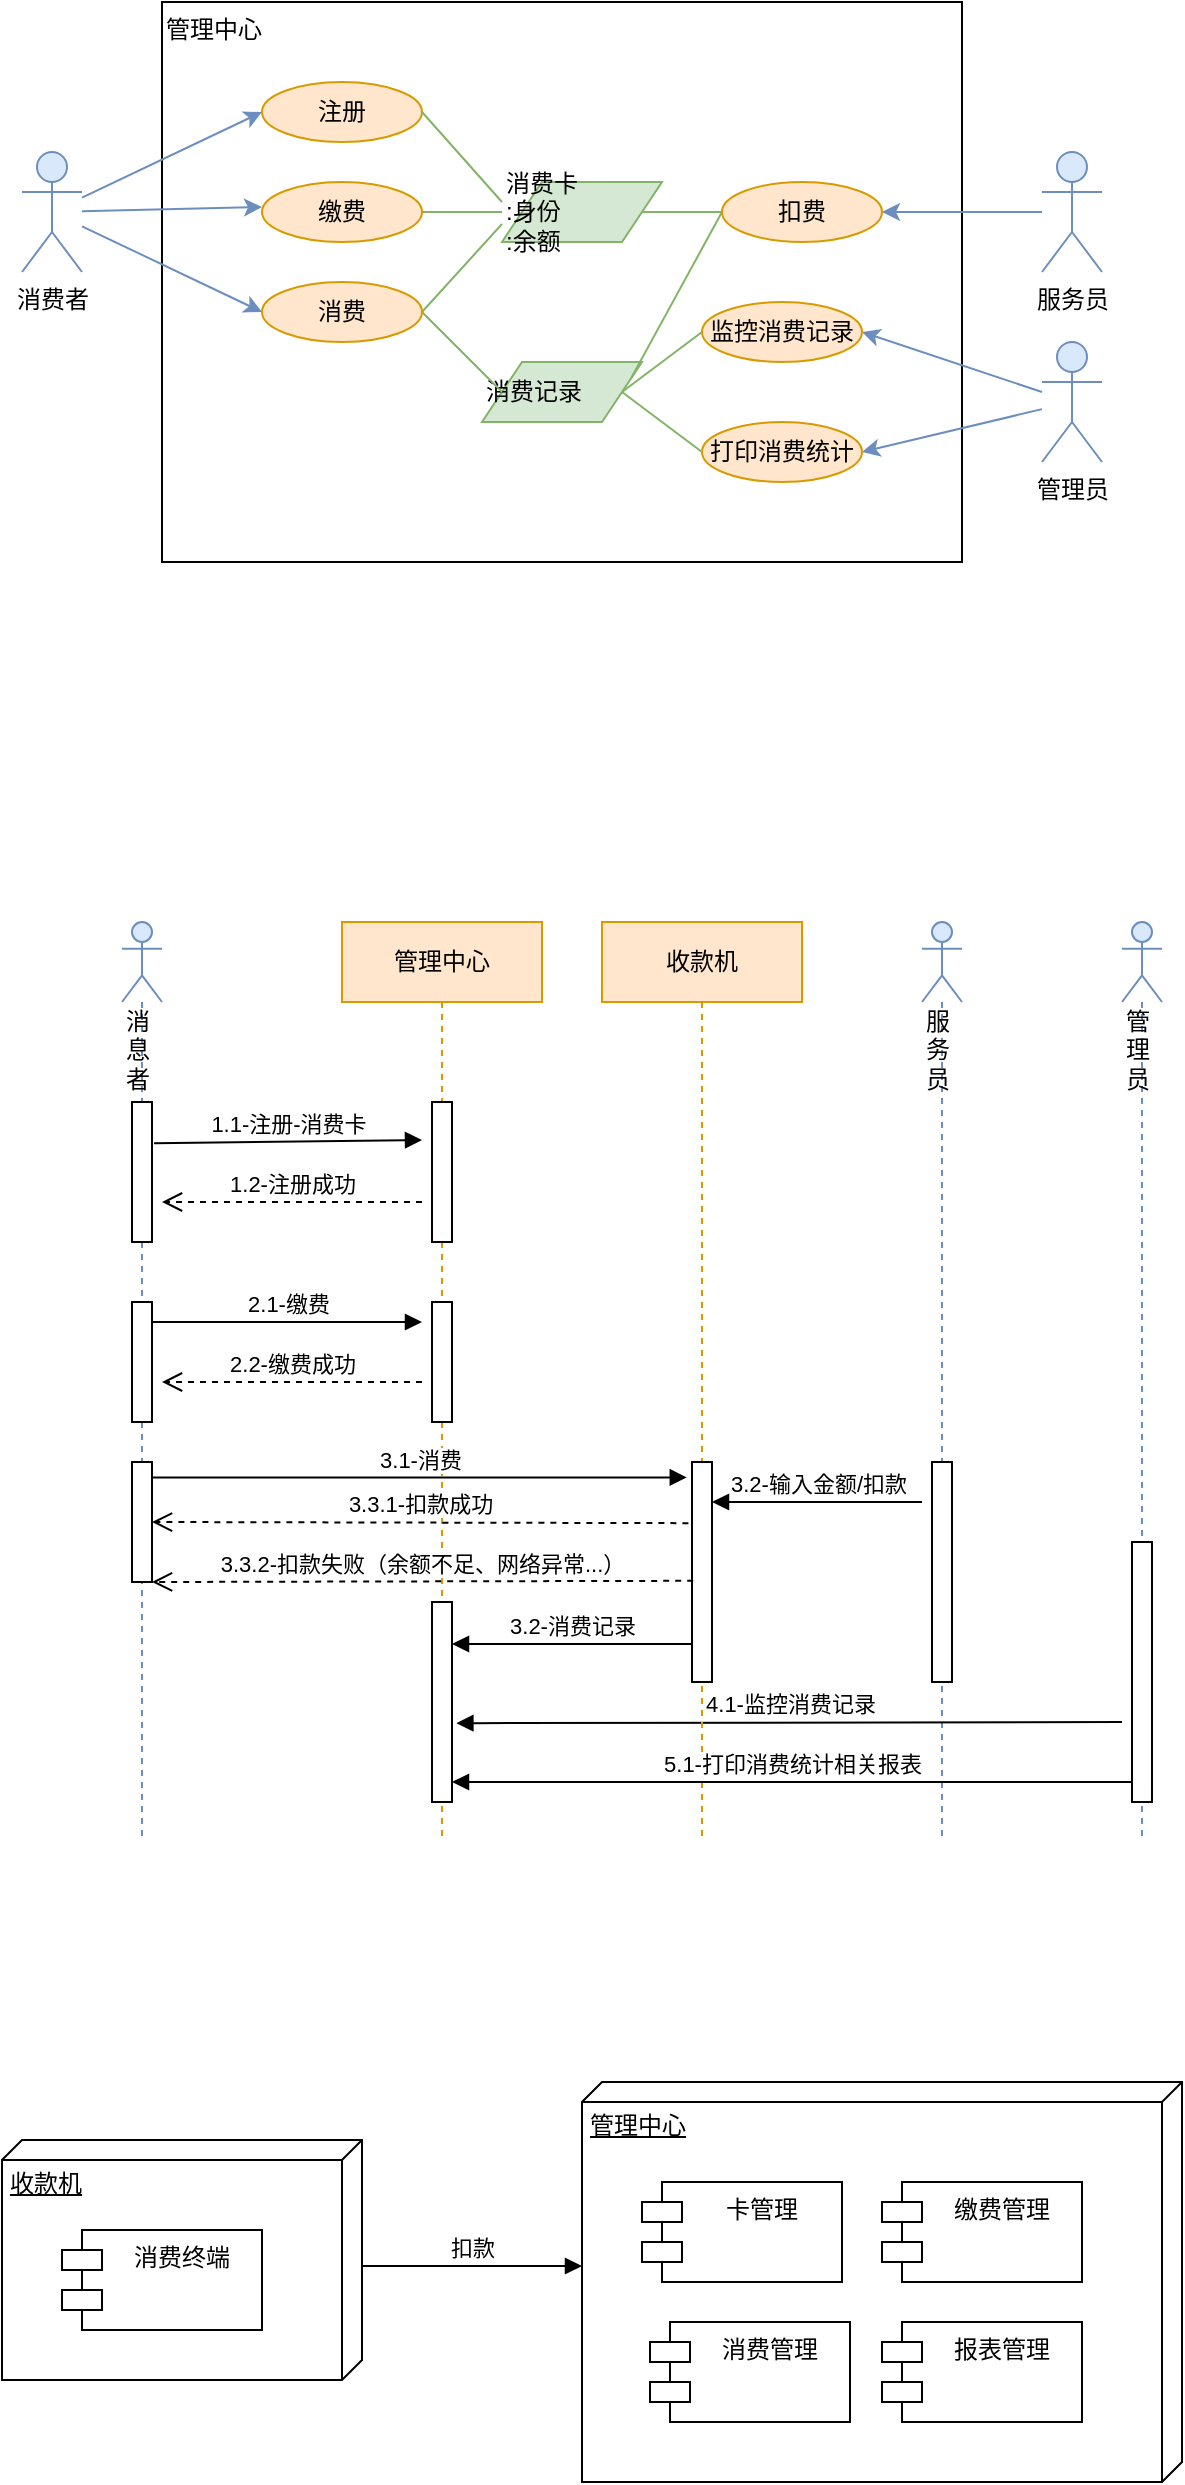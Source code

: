 <mxfile version="13.7.3" type="github">
  <diagram id="fpTGBzLA4DZg_G3Q7GAP" name="Page-1">
    <mxGraphModel dx="1038" dy="554" grid="1" gridSize="10" guides="1" tooltips="1" connect="1" arrows="1" fold="1" page="1" pageScale="1" pageWidth="827" pageHeight="1169" math="0" shadow="0">
      <root>
        <mxCell id="0" />
        <mxCell id="1" parent="0" />
        <mxCell id="zmjkEydDW2bUeKECNTXz-2" value="管理中心" style="rounded=0;whiteSpace=wrap;html=1;align=left;horizontal=1;verticalAlign=top;" vertex="1" parent="1">
          <mxGeometry x="150" y="40" width="400" height="280" as="geometry" />
        </mxCell>
        <mxCell id="zmjkEydDW2bUeKECNTXz-1" value="消费者" style="shape=umlActor;verticalLabelPosition=bottom;verticalAlign=top;html=1;outlineConnect=0;fillColor=#dae8fc;strokeColor=#6c8ebf;" vertex="1" parent="1">
          <mxGeometry x="80" y="115" width="30" height="60" as="geometry" />
        </mxCell>
        <mxCell id="zmjkEydDW2bUeKECNTXz-4" value="注册" style="ellipse;whiteSpace=wrap;html=1;fillColor=#ffe6cc;strokeColor=#d79b00;" vertex="1" parent="1">
          <mxGeometry x="200" y="80" width="80" height="30" as="geometry" />
        </mxCell>
        <mxCell id="zmjkEydDW2bUeKECNTXz-35" style="edgeStyle=none;rounded=0;orthogonalLoop=1;jettySize=auto;html=1;entryX=1;entryY=0.5;entryDx=0;entryDy=0;endArrow=none;endFill=0;fillColor=#d5e8d4;strokeColor=#82b366;" edge="1" parent="1" target="zmjkEydDW2bUeKECNTXz-9">
          <mxGeometry relative="1" as="geometry">
            <mxPoint x="320" y="145" as="sourcePoint" />
          </mxGeometry>
        </mxCell>
        <mxCell id="zmjkEydDW2bUeKECNTXz-36" style="edgeStyle=none;rounded=0;orthogonalLoop=1;jettySize=auto;html=1;entryX=1;entryY=0.5;entryDx=0;entryDy=0;endArrow=none;endFill=0;fillColor=#d5e8d4;strokeColor=#82b366;" edge="1" parent="1" target="zmjkEydDW2bUeKECNTXz-21">
          <mxGeometry relative="1" as="geometry">
            <mxPoint x="320" y="151" as="sourcePoint" />
          </mxGeometry>
        </mxCell>
        <mxCell id="zmjkEydDW2bUeKECNTXz-5" value="消费卡&lt;br&gt;:身份&lt;br&gt;:余额" style="shape=parallelogram;perimeter=parallelogramPerimeter;whiteSpace=wrap;html=1;fixedSize=1;align=left;fillColor=#d5e8d4;strokeColor=#82b366;" vertex="1" parent="1">
          <mxGeometry x="320" y="130" width="80" height="30" as="geometry" />
        </mxCell>
        <mxCell id="zmjkEydDW2bUeKECNTXz-29" style="edgeStyle=none;rounded=0;orthogonalLoop=1;jettySize=auto;html=1;entryX=1;entryY=0.5;entryDx=0;entryDy=0;fillColor=#dae8fc;strokeColor=#6c8ebf;" edge="1" parent="1" source="zmjkEydDW2bUeKECNTXz-6" target="zmjkEydDW2bUeKECNTXz-24">
          <mxGeometry relative="1" as="geometry">
            <mxPoint x="560" y="220" as="sourcePoint" />
          </mxGeometry>
        </mxCell>
        <mxCell id="zmjkEydDW2bUeKECNTXz-30" style="edgeStyle=none;rounded=0;orthogonalLoop=1;jettySize=auto;html=1;entryX=1;entryY=0.5;entryDx=0;entryDy=0;fillColor=#dae8fc;strokeColor=#6c8ebf;" edge="1" parent="1" source="zmjkEydDW2bUeKECNTXz-6" target="zmjkEydDW2bUeKECNTXz-25">
          <mxGeometry relative="1" as="geometry" />
        </mxCell>
        <mxCell id="zmjkEydDW2bUeKECNTXz-6" value="管理员" style="shape=umlActor;verticalLabelPosition=bottom;verticalAlign=top;html=1;outlineConnect=0;fillColor=#dae8fc;strokeColor=#6c8ebf;" vertex="1" parent="1">
          <mxGeometry x="590" y="210" width="30" height="60" as="geometry" />
        </mxCell>
        <mxCell id="zmjkEydDW2bUeKECNTXz-40" style="edgeStyle=none;rounded=0;orthogonalLoop=1;jettySize=auto;html=1;exitX=1;exitY=0.5;exitDx=0;exitDy=0;entryX=0;entryY=0.5;entryDx=0;entryDy=0;endArrow=none;endFill=0;fillColor=#d5e8d4;strokeColor=#82b366;" edge="1" parent="1" source="zmjkEydDW2bUeKECNTXz-7" target="zmjkEydDW2bUeKECNTXz-24">
          <mxGeometry relative="1" as="geometry" />
        </mxCell>
        <mxCell id="zmjkEydDW2bUeKECNTXz-41" style="edgeStyle=none;rounded=0;orthogonalLoop=1;jettySize=auto;html=1;exitX=1;exitY=0.5;exitDx=0;exitDy=0;entryX=0;entryY=0.5;entryDx=0;entryDy=0;endArrow=none;endFill=0;fillColor=#d5e8d4;strokeColor=#82b366;" edge="1" parent="1" source="zmjkEydDW2bUeKECNTXz-7" target="zmjkEydDW2bUeKECNTXz-25">
          <mxGeometry relative="1" as="geometry" />
        </mxCell>
        <mxCell id="zmjkEydDW2bUeKECNTXz-7" value="消费记录" style="shape=parallelogram;perimeter=parallelogramPerimeter;whiteSpace=wrap;html=1;fixedSize=1;align=left;fillColor=#d5e8d4;strokeColor=#82b366;" vertex="1" parent="1">
          <mxGeometry x="310" y="220" width="80" height="30" as="geometry" />
        </mxCell>
        <mxCell id="zmjkEydDW2bUeKECNTXz-28" style="edgeStyle=none;rounded=0;orthogonalLoop=1;jettySize=auto;html=1;entryX=1;entryY=0.5;entryDx=0;entryDy=0;fillColor=#dae8fc;strokeColor=#6c8ebf;" edge="1" parent="1" source="zmjkEydDW2bUeKECNTXz-8" target="zmjkEydDW2bUeKECNTXz-23">
          <mxGeometry relative="1" as="geometry">
            <mxPoint x="560" y="95" as="sourcePoint" />
          </mxGeometry>
        </mxCell>
        <mxCell id="zmjkEydDW2bUeKECNTXz-8" value="服务员" style="shape=umlActor;verticalLabelPosition=bottom;verticalAlign=top;html=1;outlineConnect=0;fillColor=#dae8fc;strokeColor=#6c8ebf;" vertex="1" parent="1">
          <mxGeometry x="590" y="115" width="30" height="60" as="geometry" />
        </mxCell>
        <mxCell id="zmjkEydDW2bUeKECNTXz-9" value="缴费" style="ellipse;whiteSpace=wrap;html=1;fillColor=#ffe6cc;strokeColor=#d79b00;" vertex="1" parent="1">
          <mxGeometry x="200" y="130" width="80" height="30" as="geometry" />
        </mxCell>
        <mxCell id="zmjkEydDW2bUeKECNTXz-16" value="" style="endArrow=classic;html=1;entryX=0;entryY=0.5;entryDx=0;entryDy=0;fillColor=#dae8fc;strokeColor=#6c8ebf;" edge="1" parent="1" source="zmjkEydDW2bUeKECNTXz-1" target="zmjkEydDW2bUeKECNTXz-4">
          <mxGeometry width="50" height="50" relative="1" as="geometry">
            <mxPoint x="60" y="250" as="sourcePoint" />
            <mxPoint x="110" y="200" as="targetPoint" />
          </mxGeometry>
        </mxCell>
        <mxCell id="zmjkEydDW2bUeKECNTXz-20" style="rounded=0;orthogonalLoop=1;jettySize=auto;html=1;fillColor=#dae8fc;strokeColor=#6c8ebf;" edge="1" parent="1" source="zmjkEydDW2bUeKECNTXz-1">
          <mxGeometry relative="1" as="geometry">
            <mxPoint x="110" y="110" as="sourcePoint" />
            <mxPoint x="200" y="142.5" as="targetPoint" />
          </mxGeometry>
        </mxCell>
        <mxCell id="zmjkEydDW2bUeKECNTXz-38" style="edgeStyle=none;rounded=0;orthogonalLoop=1;jettySize=auto;html=1;exitX=1;exitY=0.5;exitDx=0;exitDy=0;endArrow=none;endFill=0;fillColor=#d5e8d4;strokeColor=#82b366;entryX=0;entryY=0.5;entryDx=0;entryDy=0;" edge="1" parent="1" source="zmjkEydDW2bUeKECNTXz-21" target="zmjkEydDW2bUeKECNTXz-7">
          <mxGeometry relative="1" as="geometry">
            <mxPoint x="350" y="210" as="targetPoint" />
          </mxGeometry>
        </mxCell>
        <mxCell id="zmjkEydDW2bUeKECNTXz-21" value="消费" style="ellipse;whiteSpace=wrap;html=1;fillColor=#ffe6cc;strokeColor=#d79b00;" vertex="1" parent="1">
          <mxGeometry x="200" y="180" width="80" height="30" as="geometry" />
        </mxCell>
        <mxCell id="zmjkEydDW2bUeKECNTXz-22" style="edgeStyle=none;rounded=0;orthogonalLoop=1;jettySize=auto;html=1;entryX=0;entryY=0.5;entryDx=0;entryDy=0;fillColor=#dae8fc;strokeColor=#6c8ebf;" edge="1" parent="1" source="zmjkEydDW2bUeKECNTXz-1" target="zmjkEydDW2bUeKECNTXz-21">
          <mxGeometry relative="1" as="geometry" />
        </mxCell>
        <mxCell id="zmjkEydDW2bUeKECNTXz-37" style="edgeStyle=none;rounded=0;orthogonalLoop=1;jettySize=auto;html=1;exitX=0;exitY=0.5;exitDx=0;exitDy=0;entryX=1;entryY=0.5;entryDx=0;entryDy=0;endArrow=none;endFill=0;fillColor=#d5e8d4;strokeColor=#82b366;" edge="1" parent="1" source="zmjkEydDW2bUeKECNTXz-23" target="zmjkEydDW2bUeKECNTXz-5">
          <mxGeometry relative="1" as="geometry" />
        </mxCell>
        <mxCell id="zmjkEydDW2bUeKECNTXz-39" style="edgeStyle=none;rounded=0;orthogonalLoop=1;jettySize=auto;html=1;exitX=0;exitY=0.5;exitDx=0;exitDy=0;entryX=1;entryY=0.25;entryDx=0;entryDy=0;endArrow=none;endFill=0;fillColor=#d5e8d4;strokeColor=#82b366;" edge="1" parent="1" source="zmjkEydDW2bUeKECNTXz-23" target="zmjkEydDW2bUeKECNTXz-7">
          <mxGeometry relative="1" as="geometry" />
        </mxCell>
        <mxCell id="zmjkEydDW2bUeKECNTXz-23" value="扣费" style="ellipse;whiteSpace=wrap;html=1;fillColor=#ffe6cc;strokeColor=#d79b00;" vertex="1" parent="1">
          <mxGeometry x="430" y="130" width="80" height="30" as="geometry" />
        </mxCell>
        <mxCell id="zmjkEydDW2bUeKECNTXz-24" value="监控消费记录" style="ellipse;whiteSpace=wrap;html=1;fillColor=#ffe6cc;strokeColor=#d79b00;" vertex="1" parent="1">
          <mxGeometry x="420" y="190" width="80" height="30" as="geometry" />
        </mxCell>
        <mxCell id="zmjkEydDW2bUeKECNTXz-25" value="打印消费统计" style="ellipse;whiteSpace=wrap;html=1;fillColor=#ffe6cc;strokeColor=#d79b00;" vertex="1" parent="1">
          <mxGeometry x="420" y="250" width="80" height="30" as="geometry" />
        </mxCell>
        <mxCell id="zmjkEydDW2bUeKECNTXz-33" value="" style="endArrow=none;html=1;exitX=1;exitY=0.5;exitDx=0;exitDy=0;fillColor=#d5e8d4;strokeColor=#82b366;" edge="1" parent="1" source="zmjkEydDW2bUeKECNTXz-4">
          <mxGeometry width="50" height="50" relative="1" as="geometry">
            <mxPoint x="300" y="190" as="sourcePoint" />
            <mxPoint x="320" y="140" as="targetPoint" />
          </mxGeometry>
        </mxCell>
        <mxCell id="zmjkEydDW2bUeKECNTXz-46" value="&lt;div&gt;&lt;span&gt;消息者&lt;/span&gt;&lt;/div&gt;" style="shape=umlLifeline;participant=umlActor;perimeter=lifelinePerimeter;whiteSpace=wrap;html=1;container=1;collapsible=0;recursiveResize=0;verticalAlign=top;spacingTop=36;outlineConnect=0;align=left;fillColor=#dae8fc;strokeColor=#6c8ebf;" vertex="1" parent="1">
          <mxGeometry x="130" y="500" width="20" height="460" as="geometry" />
        </mxCell>
        <mxCell id="zmjkEydDW2bUeKECNTXz-52" value="" style="html=1;points=[];perimeter=orthogonalPerimeter;align=left;" vertex="1" parent="zmjkEydDW2bUeKECNTXz-46">
          <mxGeometry x="5" y="90" width="10" height="70" as="geometry" />
        </mxCell>
        <mxCell id="zmjkEydDW2bUeKECNTXz-65" value="" style="html=1;points=[];perimeter=orthogonalPerimeter;align=center;" vertex="1" parent="zmjkEydDW2bUeKECNTXz-46">
          <mxGeometry x="5" y="190" width="10" height="60" as="geometry" />
        </mxCell>
        <mxCell id="zmjkEydDW2bUeKECNTXz-70" value="" style="html=1;points=[];perimeter=orthogonalPerimeter;align=center;" vertex="1" parent="zmjkEydDW2bUeKECNTXz-46">
          <mxGeometry x="5" y="270" width="10" height="60" as="geometry" />
        </mxCell>
        <mxCell id="zmjkEydDW2bUeKECNTXz-47" value="服务员" style="shape=umlLifeline;participant=umlActor;perimeter=lifelinePerimeter;whiteSpace=wrap;html=1;container=1;collapsible=0;recursiveResize=0;verticalAlign=top;spacingTop=36;outlineConnect=0;align=left;fillColor=#dae8fc;strokeColor=#6c8ebf;" vertex="1" parent="1">
          <mxGeometry x="530" y="500" width="20" height="460" as="geometry" />
        </mxCell>
        <mxCell id="zmjkEydDW2bUeKECNTXz-84" value="" style="html=1;points=[];perimeter=orthogonalPerimeter;align=center;" vertex="1" parent="zmjkEydDW2bUeKECNTXz-47">
          <mxGeometry x="5" y="270" width="10" height="110" as="geometry" />
        </mxCell>
        <mxCell id="zmjkEydDW2bUeKECNTXz-48" value="管理员" style="shape=umlLifeline;participant=umlActor;perimeter=lifelinePerimeter;whiteSpace=wrap;html=1;container=1;collapsible=0;recursiveResize=0;verticalAlign=top;spacingTop=36;outlineConnect=0;align=left;fillColor=#dae8fc;strokeColor=#6c8ebf;" vertex="1" parent="1">
          <mxGeometry x="630" y="500" width="20" height="460" as="geometry" />
        </mxCell>
        <mxCell id="zmjkEydDW2bUeKECNTXz-86" value="" style="html=1;points=[];perimeter=orthogonalPerimeter;align=center;" vertex="1" parent="zmjkEydDW2bUeKECNTXz-48">
          <mxGeometry x="5" y="310" width="10" height="130" as="geometry" />
        </mxCell>
        <mxCell id="zmjkEydDW2bUeKECNTXz-56" value="管理中心" style="shape=umlLifeline;perimeter=lifelinePerimeter;whiteSpace=wrap;html=1;container=1;collapsible=0;recursiveResize=0;outlineConnect=0;align=center;fillColor=#ffe6cc;strokeColor=#d79b00;" vertex="1" parent="1">
          <mxGeometry x="240" y="500" width="100" height="460" as="geometry" />
        </mxCell>
        <mxCell id="zmjkEydDW2bUeKECNTXz-58" value="" style="html=1;points=[];perimeter=orthogonalPerimeter;align=center;" vertex="1" parent="zmjkEydDW2bUeKECNTXz-56">
          <mxGeometry x="45" y="90" width="10" height="70" as="geometry" />
        </mxCell>
        <mxCell id="zmjkEydDW2bUeKECNTXz-67" value="" style="html=1;points=[];perimeter=orthogonalPerimeter;align=center;" vertex="1" parent="zmjkEydDW2bUeKECNTXz-56">
          <mxGeometry x="45" y="190" width="10" height="60" as="geometry" />
        </mxCell>
        <mxCell id="zmjkEydDW2bUeKECNTXz-82" value="" style="html=1;points=[];perimeter=orthogonalPerimeter;align=center;" vertex="1" parent="zmjkEydDW2bUeKECNTXz-56">
          <mxGeometry x="45" y="340" width="10" height="100" as="geometry" />
        </mxCell>
        <mxCell id="zmjkEydDW2bUeKECNTXz-87" value="4.1-监控消费记录" style="html=1;verticalAlign=bottom;endArrow=block;entryX=1.22;entryY=0.606;entryDx=0;entryDy=0;entryPerimeter=0;" edge="1" parent="zmjkEydDW2bUeKECNTXz-56" target="zmjkEydDW2bUeKECNTXz-82">
          <mxGeometry width="80" relative="1" as="geometry">
            <mxPoint x="390" y="400" as="sourcePoint" />
            <mxPoint x="60" y="401" as="targetPoint" />
          </mxGeometry>
        </mxCell>
        <mxCell id="zmjkEydDW2bUeKECNTXz-55" value="收款机" style="shape=umlLifeline;perimeter=lifelinePerimeter;whiteSpace=wrap;html=1;container=1;collapsible=0;recursiveResize=0;outlineConnect=0;align=center;fillColor=#ffe6cc;strokeColor=#d79b00;" vertex="1" parent="1">
          <mxGeometry x="370" y="500" width="100" height="460" as="geometry" />
        </mxCell>
        <mxCell id="zmjkEydDW2bUeKECNTXz-72" value="" style="html=1;points=[];perimeter=orthogonalPerimeter;align=center;" vertex="1" parent="zmjkEydDW2bUeKECNTXz-55">
          <mxGeometry x="45" y="270" width="10" height="110" as="geometry" />
        </mxCell>
        <mxCell id="zmjkEydDW2bUeKECNTXz-85" value="3.2-输入金额/扣款" style="html=1;verticalAlign=bottom;endArrow=block;" edge="1" parent="zmjkEydDW2bUeKECNTXz-55" target="zmjkEydDW2bUeKECNTXz-72">
          <mxGeometry width="80" relative="1" as="geometry">
            <mxPoint x="160" y="290" as="sourcePoint" />
            <mxPoint x="160" y="290" as="targetPoint" />
          </mxGeometry>
        </mxCell>
        <mxCell id="zmjkEydDW2bUeKECNTXz-57" value="1.1-注册-消费卡" style="html=1;verticalAlign=bottom;endArrow=block;exitX=1.1;exitY=0.133;exitDx=0;exitDy=0;exitPerimeter=0;" edge="1" parent="1">
          <mxGeometry width="80" relative="1" as="geometry">
            <mxPoint x="146" y="610.64" as="sourcePoint" />
            <mxPoint x="280" y="609" as="targetPoint" />
          </mxGeometry>
        </mxCell>
        <mxCell id="zmjkEydDW2bUeKECNTXz-64" value="1.2-注册成功" style="html=1;verticalAlign=bottom;endArrow=open;dashed=1;endSize=8;" edge="1" parent="1">
          <mxGeometry relative="1" as="geometry">
            <mxPoint x="280" y="640" as="sourcePoint" />
            <mxPoint x="150" y="640" as="targetPoint" />
          </mxGeometry>
        </mxCell>
        <mxCell id="zmjkEydDW2bUeKECNTXz-66" value="2.1-缴费" style="html=1;verticalAlign=bottom;endArrow=block;" edge="1" parent="1">
          <mxGeometry width="80" relative="1" as="geometry">
            <mxPoint x="145" y="700" as="sourcePoint" />
            <mxPoint x="280" y="700" as="targetPoint" />
          </mxGeometry>
        </mxCell>
        <mxCell id="zmjkEydDW2bUeKECNTXz-69" value="2.2-缴费成功" style="html=1;verticalAlign=bottom;endArrow=open;dashed=1;endSize=8;" edge="1" parent="1">
          <mxGeometry relative="1" as="geometry">
            <mxPoint x="280" y="730" as="sourcePoint" />
            <mxPoint x="150" y="730" as="targetPoint" />
          </mxGeometry>
        </mxCell>
        <mxCell id="zmjkEydDW2bUeKECNTXz-73" value="3.1-消费" style="html=1;verticalAlign=bottom;endArrow=block;entryX=-0.26;entryY=0.07;entryDx=0;entryDy=0;entryPerimeter=0;" edge="1" parent="1" source="zmjkEydDW2bUeKECNTXz-70" target="zmjkEydDW2bUeKECNTXz-72">
          <mxGeometry width="80" relative="1" as="geometry">
            <mxPoint x="365" y="740" as="sourcePoint" />
            <mxPoint x="445" y="740" as="targetPoint" />
          </mxGeometry>
        </mxCell>
        <mxCell id="zmjkEydDW2bUeKECNTXz-77" value="3.3.1-扣款成功" style="html=1;verticalAlign=bottom;endArrow=open;dashed=1;endSize=8;exitX=-0.18;exitY=0.278;exitDx=0;exitDy=0;exitPerimeter=0;" edge="1" parent="1" source="zmjkEydDW2bUeKECNTXz-72">
          <mxGeometry relative="1" as="geometry">
            <mxPoint x="405" y="800" as="sourcePoint" />
            <mxPoint x="145" y="800" as="targetPoint" />
          </mxGeometry>
        </mxCell>
        <mxCell id="zmjkEydDW2bUeKECNTXz-78" value="3.3.2-扣款失败（余额不足、网络异常...）" style="html=1;verticalAlign=bottom;endArrow=open;dashed=1;endSize=8;exitX=0.06;exitY=0.54;exitDx=0;exitDy=0;exitPerimeter=0;" edge="1" parent="1" source="zmjkEydDW2bUeKECNTXz-72">
          <mxGeometry relative="1" as="geometry">
            <mxPoint x="405" y="830" as="sourcePoint" />
            <mxPoint x="145" y="830" as="targetPoint" />
          </mxGeometry>
        </mxCell>
        <mxCell id="zmjkEydDW2bUeKECNTXz-83" value="3.2-消费记录" style="html=1;verticalAlign=bottom;endArrow=block;" edge="1" parent="1">
          <mxGeometry width="80" relative="1" as="geometry">
            <mxPoint x="415" y="861" as="sourcePoint" />
            <mxPoint x="295" y="861" as="targetPoint" />
          </mxGeometry>
        </mxCell>
        <mxCell id="zmjkEydDW2bUeKECNTXz-91" value="5.1-打印消费统计相关报表" style="html=1;verticalAlign=bottom;endArrow=block;" edge="1" parent="1">
          <mxGeometry width="80" relative="1" as="geometry">
            <mxPoint x="635" y="930" as="sourcePoint" />
            <mxPoint x="295" y="930" as="targetPoint" />
          </mxGeometry>
        </mxCell>
        <mxCell id="zmjkEydDW2bUeKECNTXz-92" value="管理中心" style="verticalAlign=top;align=left;spacingTop=8;spacingLeft=2;spacingRight=12;shape=cube;size=10;direction=south;fontStyle=4;html=1;" vertex="1" parent="1">
          <mxGeometry x="360" y="1080" width="300" height="200" as="geometry" />
        </mxCell>
        <mxCell id="zmjkEydDW2bUeKECNTXz-93" value="卡管理" style="shape=module;align=left;spacingLeft=20;align=center;verticalAlign=top;" vertex="1" parent="1">
          <mxGeometry x="390" y="1130" width="100" height="50" as="geometry" />
        </mxCell>
        <mxCell id="zmjkEydDW2bUeKECNTXz-94" value="缴费管理" style="shape=module;align=left;spacingLeft=20;align=center;verticalAlign=top;" vertex="1" parent="1">
          <mxGeometry x="510" y="1130" width="100" height="50" as="geometry" />
        </mxCell>
        <mxCell id="zmjkEydDW2bUeKECNTXz-95" value="消费管理" style="shape=module;align=left;spacingLeft=20;align=center;verticalAlign=top;" vertex="1" parent="1">
          <mxGeometry x="394" y="1200" width="100" height="50" as="geometry" />
        </mxCell>
        <mxCell id="zmjkEydDW2bUeKECNTXz-96" value="报表管理" style="shape=module;align=left;spacingLeft=20;align=center;verticalAlign=top;" vertex="1" parent="1">
          <mxGeometry x="510" y="1200" width="100" height="50" as="geometry" />
        </mxCell>
        <mxCell id="zmjkEydDW2bUeKECNTXz-97" value="收款机" style="verticalAlign=top;align=left;spacingTop=8;spacingLeft=2;spacingRight=12;shape=cube;size=10;direction=south;fontStyle=4;html=1;" vertex="1" parent="1">
          <mxGeometry x="70" y="1109" width="180" height="120" as="geometry" />
        </mxCell>
        <mxCell id="zmjkEydDW2bUeKECNTXz-98" value="消费终端" style="shape=module;align=left;spacingLeft=20;align=center;verticalAlign=top;" vertex="1" parent="1">
          <mxGeometry x="100" y="1154" width="100" height="50" as="geometry" />
        </mxCell>
        <mxCell id="zmjkEydDW2bUeKECNTXz-99" value="扣款" style="html=1;verticalAlign=bottom;endArrow=block;" edge="1" parent="1">
          <mxGeometry width="80" relative="1" as="geometry">
            <mxPoint x="250" y="1172" as="sourcePoint" />
            <mxPoint x="360" y="1172" as="targetPoint" />
          </mxGeometry>
        </mxCell>
      </root>
    </mxGraphModel>
  </diagram>
</mxfile>
